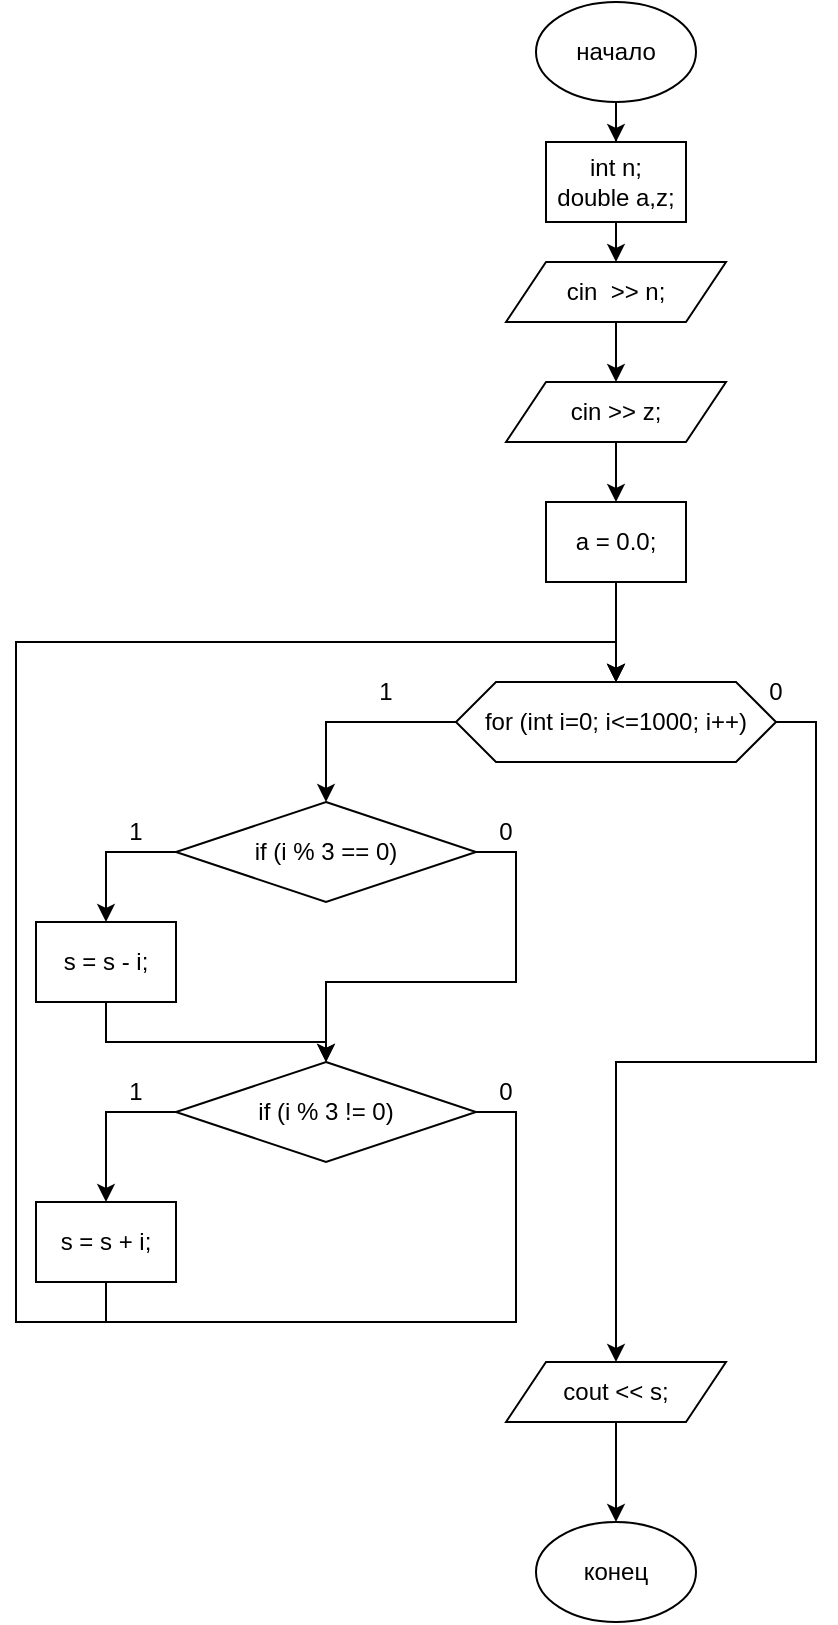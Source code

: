 <mxfile version="15.9.6" type="device"><diagram id="C5RBs43oDa-KdzZeNtuy" name="Page-1"><mxGraphModel dx="460" dy="1953" grid="1" gridSize="10" guides="1" tooltips="1" connect="1" arrows="1" fold="1" page="1" pageScale="1" pageWidth="827" pageHeight="1169" math="0" shadow="0"><root><mxCell id="WIyWlLk6GJQsqaUBKTNV-0"/><mxCell id="WIyWlLk6GJQsqaUBKTNV-1" parent="WIyWlLk6GJQsqaUBKTNV-0"/><mxCell id="OQVsZwVB6jkAHPOZj0J7-18" style="edgeStyle=orthogonalEdgeStyle;rounded=0;orthogonalLoop=1;jettySize=auto;html=1;exitX=0.5;exitY=1;exitDx=0;exitDy=0;" edge="1" parent="WIyWlLk6GJQsqaUBKTNV-1" source="OQVsZwVB6jkAHPOZj0J7-0" target="OQVsZwVB6jkAHPOZj0J7-1"><mxGeometry relative="1" as="geometry"/></mxCell><mxCell id="OQVsZwVB6jkAHPOZj0J7-0" value="начало&lt;br&gt;" style="ellipse;whiteSpace=wrap;html=1;" vertex="1" parent="WIyWlLk6GJQsqaUBKTNV-1"><mxGeometry x="270" y="-70" width="80" height="50" as="geometry"/></mxCell><mxCell id="OQVsZwVB6jkAHPOZj0J7-14" style="edgeStyle=orthogonalEdgeStyle;rounded=0;orthogonalLoop=1;jettySize=auto;html=1;exitX=0.5;exitY=1;exitDx=0;exitDy=0;entryX=0.5;entryY=0;entryDx=0;entryDy=0;" edge="1" parent="WIyWlLk6GJQsqaUBKTNV-1" source="OQVsZwVB6jkAHPOZj0J7-1" target="OQVsZwVB6jkAHPOZj0J7-2"><mxGeometry relative="1" as="geometry"/></mxCell><mxCell id="OQVsZwVB6jkAHPOZj0J7-1" value="int n;&lt;br&gt;double a,z;" style="rounded=0;whiteSpace=wrap;html=1;" vertex="1" parent="WIyWlLk6GJQsqaUBKTNV-1"><mxGeometry x="275" width="70" height="40" as="geometry"/></mxCell><mxCell id="OQVsZwVB6jkAHPOZj0J7-42" style="edgeStyle=orthogonalEdgeStyle;rounded=0;orthogonalLoop=1;jettySize=auto;html=1;exitX=0.5;exitY=1;exitDx=0;exitDy=0;entryX=0.5;entryY=0;entryDx=0;entryDy=0;" edge="1" parent="WIyWlLk6GJQsqaUBKTNV-1" source="OQVsZwVB6jkAHPOZj0J7-2" target="OQVsZwVB6jkAHPOZj0J7-39"><mxGeometry relative="1" as="geometry"/></mxCell><mxCell id="OQVsZwVB6jkAHPOZj0J7-2" value="cin&amp;nbsp; &amp;gt;&amp;gt; n;" style="shape=parallelogram;perimeter=parallelogramPerimeter;whiteSpace=wrap;html=1;fixedSize=1;" vertex="1" parent="WIyWlLk6GJQsqaUBKTNV-1"><mxGeometry x="255" y="60" width="110" height="30" as="geometry"/></mxCell><mxCell id="OQVsZwVB6jkAHPOZj0J7-11" style="edgeStyle=orthogonalEdgeStyle;rounded=0;orthogonalLoop=1;jettySize=auto;html=1;exitX=0.5;exitY=1;exitDx=0;exitDy=0;entryX=0.5;entryY=0;entryDx=0;entryDy=0;" edge="1" parent="WIyWlLk6GJQsqaUBKTNV-1" source="OQVsZwVB6jkAHPOZj0J7-3" target="OQVsZwVB6jkAHPOZj0J7-4"><mxGeometry relative="1" as="geometry"/></mxCell><mxCell id="OQVsZwVB6jkAHPOZj0J7-3" value="a = 0.0;" style="rounded=0;whiteSpace=wrap;html=1;" vertex="1" parent="WIyWlLk6GJQsqaUBKTNV-1"><mxGeometry x="275" y="180" width="70" height="40" as="geometry"/></mxCell><mxCell id="OQVsZwVB6jkAHPOZj0J7-16" style="edgeStyle=orthogonalEdgeStyle;rounded=0;orthogonalLoop=1;jettySize=auto;html=1;exitX=1;exitY=0.5;exitDx=0;exitDy=0;entryX=0.5;entryY=0;entryDx=0;entryDy=0;" edge="1" parent="WIyWlLk6GJQsqaUBKTNV-1" source="OQVsZwVB6jkAHPOZj0J7-4" target="OQVsZwVB6jkAHPOZj0J7-15"><mxGeometry relative="1" as="geometry"/></mxCell><mxCell id="OQVsZwVB6jkAHPOZj0J7-29" style="edgeStyle=orthogonalEdgeStyle;rounded=0;orthogonalLoop=1;jettySize=auto;html=1;exitX=0;exitY=0.5;exitDx=0;exitDy=0;entryX=0.5;entryY=0;entryDx=0;entryDy=0;" edge="1" parent="WIyWlLk6GJQsqaUBKTNV-1" source="OQVsZwVB6jkAHPOZj0J7-4" target="OQVsZwVB6jkAHPOZj0J7-24"><mxGeometry relative="1" as="geometry"/></mxCell><mxCell id="OQVsZwVB6jkAHPOZj0J7-4" value="for (int i=0; i&amp;lt;=1000; i++)" style="shape=hexagon;perimeter=hexagonPerimeter2;whiteSpace=wrap;html=1;fixedSize=1;labelBackgroundColor=#FFFFFF;" vertex="1" parent="WIyWlLk6GJQsqaUBKTNV-1"><mxGeometry x="230" y="270" width="160" height="40" as="geometry"/></mxCell><mxCell id="OQVsZwVB6jkAHPOZj0J7-19" style="edgeStyle=orthogonalEdgeStyle;rounded=0;orthogonalLoop=1;jettySize=auto;html=1;exitX=0.5;exitY=1;exitDx=0;exitDy=0;entryX=0.5;entryY=0;entryDx=0;entryDy=0;" edge="1" parent="WIyWlLk6GJQsqaUBKTNV-1" source="OQVsZwVB6jkAHPOZj0J7-15" target="OQVsZwVB6jkAHPOZj0J7-17"><mxGeometry relative="1" as="geometry"/></mxCell><mxCell id="OQVsZwVB6jkAHPOZj0J7-15" value="cout &amp;lt;&amp;lt; s;" style="shape=parallelogram;perimeter=parallelogramPerimeter;whiteSpace=wrap;html=1;fixedSize=1;" vertex="1" parent="WIyWlLk6GJQsqaUBKTNV-1"><mxGeometry x="255" y="610" width="110" height="30" as="geometry"/></mxCell><mxCell id="OQVsZwVB6jkAHPOZj0J7-17" value="конец" style="ellipse;whiteSpace=wrap;html=1;" vertex="1" parent="WIyWlLk6GJQsqaUBKTNV-1"><mxGeometry x="270" y="690" width="80" height="50" as="geometry"/></mxCell><mxCell id="OQVsZwVB6jkAHPOZj0J7-20" value="1" style="text;html=1;strokeColor=none;fillColor=none;align=center;verticalAlign=middle;whiteSpace=wrap;rounded=0;labelBackgroundColor=#FFFFFF;" vertex="1" parent="WIyWlLk6GJQsqaUBKTNV-1"><mxGeometry x="165" y="260" width="60" height="30" as="geometry"/></mxCell><mxCell id="OQVsZwVB6jkAHPOZj0J7-23" value="0" style="text;html=1;strokeColor=none;fillColor=none;align=center;verticalAlign=middle;whiteSpace=wrap;rounded=0;labelBackgroundColor=#FFFFFF;" vertex="1" parent="WIyWlLk6GJQsqaUBKTNV-1"><mxGeometry x="360" y="260" width="60" height="30" as="geometry"/></mxCell><mxCell id="OQVsZwVB6jkAHPOZj0J7-28" style="edgeStyle=orthogonalEdgeStyle;rounded=0;orthogonalLoop=1;jettySize=auto;html=1;exitX=0;exitY=0.5;exitDx=0;exitDy=0;entryX=0.5;entryY=0;entryDx=0;entryDy=0;" edge="1" parent="WIyWlLk6GJQsqaUBKTNV-1" source="OQVsZwVB6jkAHPOZj0J7-24" target="OQVsZwVB6jkAHPOZj0J7-26"><mxGeometry relative="1" as="geometry"/></mxCell><mxCell id="OQVsZwVB6jkAHPOZj0J7-31" style="edgeStyle=orthogonalEdgeStyle;rounded=0;orthogonalLoop=1;jettySize=auto;html=1;exitX=1;exitY=0.5;exitDx=0;exitDy=0;entryX=0.5;entryY=0;entryDx=0;entryDy=0;" edge="1" parent="WIyWlLk6GJQsqaUBKTNV-1" source="OQVsZwVB6jkAHPOZj0J7-24" target="OQVsZwVB6jkAHPOZj0J7-25"><mxGeometry relative="1" as="geometry"/></mxCell><mxCell id="OQVsZwVB6jkAHPOZj0J7-24" value="if (i % 3 == 0)" style="rhombus;whiteSpace=wrap;html=1;labelBackgroundColor=#FFFFFF;" vertex="1" parent="WIyWlLk6GJQsqaUBKTNV-1"><mxGeometry x="90" y="330" width="150" height="50" as="geometry"/></mxCell><mxCell id="OQVsZwVB6jkAHPOZj0J7-32" style="edgeStyle=orthogonalEdgeStyle;rounded=0;orthogonalLoop=1;jettySize=auto;html=1;exitX=0;exitY=0.5;exitDx=0;exitDy=0;entryX=0.5;entryY=0;entryDx=0;entryDy=0;" edge="1" parent="WIyWlLk6GJQsqaUBKTNV-1" source="OQVsZwVB6jkAHPOZj0J7-25" target="OQVsZwVB6jkAHPOZj0J7-27"><mxGeometry relative="1" as="geometry"/></mxCell><mxCell id="OQVsZwVB6jkAHPOZj0J7-34" style="edgeStyle=orthogonalEdgeStyle;rounded=0;orthogonalLoop=1;jettySize=auto;html=1;exitX=1;exitY=0.5;exitDx=0;exitDy=0;entryX=0.5;entryY=0;entryDx=0;entryDy=0;" edge="1" parent="WIyWlLk6GJQsqaUBKTNV-1" source="OQVsZwVB6jkAHPOZj0J7-25" target="OQVsZwVB6jkAHPOZj0J7-4"><mxGeometry relative="1" as="geometry"><Array as="points"><mxPoint x="260" y="485"/><mxPoint x="260" y="590"/><mxPoint x="10" y="590"/><mxPoint x="10" y="250"/><mxPoint x="310" y="250"/></Array></mxGeometry></mxCell><mxCell id="OQVsZwVB6jkAHPOZj0J7-25" value="if (i % 3 != 0)" style="rhombus;whiteSpace=wrap;html=1;labelBackgroundColor=#FFFFFF;" vertex="1" parent="WIyWlLk6GJQsqaUBKTNV-1"><mxGeometry x="90" y="460" width="150" height="50" as="geometry"/></mxCell><mxCell id="OQVsZwVB6jkAHPOZj0J7-50" style="edgeStyle=orthogonalEdgeStyle;rounded=0;orthogonalLoop=1;jettySize=auto;html=1;exitX=0.5;exitY=1;exitDx=0;exitDy=0;entryX=0.5;entryY=0;entryDx=0;entryDy=0;" edge="1" parent="WIyWlLk6GJQsqaUBKTNV-1" source="OQVsZwVB6jkAHPOZj0J7-26" target="OQVsZwVB6jkAHPOZj0J7-25"><mxGeometry relative="1" as="geometry"><Array as="points"><mxPoint x="55" y="450"/><mxPoint x="165" y="450"/></Array></mxGeometry></mxCell><mxCell id="OQVsZwVB6jkAHPOZj0J7-26" value="s = s - i;" style="rounded=0;whiteSpace=wrap;html=1;" vertex="1" parent="WIyWlLk6GJQsqaUBKTNV-1"><mxGeometry x="20" y="390" width="70" height="40" as="geometry"/></mxCell><mxCell id="OQVsZwVB6jkAHPOZj0J7-51" style="edgeStyle=orthogonalEdgeStyle;rounded=0;orthogonalLoop=1;jettySize=auto;html=1;exitX=0.5;exitY=1;exitDx=0;exitDy=0;entryX=0.5;entryY=0;entryDx=0;entryDy=0;" edge="1" parent="WIyWlLk6GJQsqaUBKTNV-1" source="OQVsZwVB6jkAHPOZj0J7-27" target="OQVsZwVB6jkAHPOZj0J7-4"><mxGeometry relative="1" as="geometry"><Array as="points"><mxPoint x="55" y="590"/><mxPoint x="10" y="590"/><mxPoint x="10" y="250"/><mxPoint x="310" y="250"/></Array></mxGeometry></mxCell><mxCell id="OQVsZwVB6jkAHPOZj0J7-27" value="s = s + i;" style="rounded=0;whiteSpace=wrap;html=1;" vertex="1" parent="WIyWlLk6GJQsqaUBKTNV-1"><mxGeometry x="20" y="530" width="70" height="40" as="geometry"/></mxCell><mxCell id="OQVsZwVB6jkAHPOZj0J7-30" value="1" style="text;html=1;strokeColor=none;fillColor=none;align=center;verticalAlign=middle;whiteSpace=wrap;rounded=0;labelBackgroundColor=#FFFFFF;" vertex="1" parent="WIyWlLk6GJQsqaUBKTNV-1"><mxGeometry x="40" y="330" width="60" height="30" as="geometry"/></mxCell><mxCell id="OQVsZwVB6jkAHPOZj0J7-33" value="1" style="text;html=1;strokeColor=none;fillColor=none;align=center;verticalAlign=middle;whiteSpace=wrap;rounded=0;labelBackgroundColor=#FFFFFF;" vertex="1" parent="WIyWlLk6GJQsqaUBKTNV-1"><mxGeometry x="40" y="460" width="60" height="30" as="geometry"/></mxCell><mxCell id="OQVsZwVB6jkAHPOZj0J7-35" value="0" style="text;html=1;strokeColor=none;fillColor=none;align=center;verticalAlign=middle;whiteSpace=wrap;rounded=0;labelBackgroundColor=#FFFFFF;" vertex="1" parent="WIyWlLk6GJQsqaUBKTNV-1"><mxGeometry x="225" y="330" width="60" height="30" as="geometry"/></mxCell><mxCell id="OQVsZwVB6jkAHPOZj0J7-38" value="0" style="text;html=1;strokeColor=none;fillColor=none;align=center;verticalAlign=middle;whiteSpace=wrap;rounded=0;labelBackgroundColor=#FFFFFF;" vertex="1" parent="WIyWlLk6GJQsqaUBKTNV-1"><mxGeometry x="225" y="460" width="60" height="30" as="geometry"/></mxCell><mxCell id="OQVsZwVB6jkAHPOZj0J7-41" style="edgeStyle=orthogonalEdgeStyle;rounded=0;orthogonalLoop=1;jettySize=auto;html=1;exitX=0.5;exitY=1;exitDx=0;exitDy=0;entryX=0.5;entryY=0;entryDx=0;entryDy=0;" edge="1" parent="WIyWlLk6GJQsqaUBKTNV-1" source="OQVsZwVB6jkAHPOZj0J7-39" target="OQVsZwVB6jkAHPOZj0J7-3"><mxGeometry relative="1" as="geometry"/></mxCell><mxCell id="OQVsZwVB6jkAHPOZj0J7-39" value="cin &amp;gt;&amp;gt; z;" style="shape=parallelogram;perimeter=parallelogramPerimeter;whiteSpace=wrap;html=1;fixedSize=1;" vertex="1" parent="WIyWlLk6GJQsqaUBKTNV-1"><mxGeometry x="255" y="120" width="110" height="30" as="geometry"/></mxCell></root></mxGraphModel></diagram></mxfile>